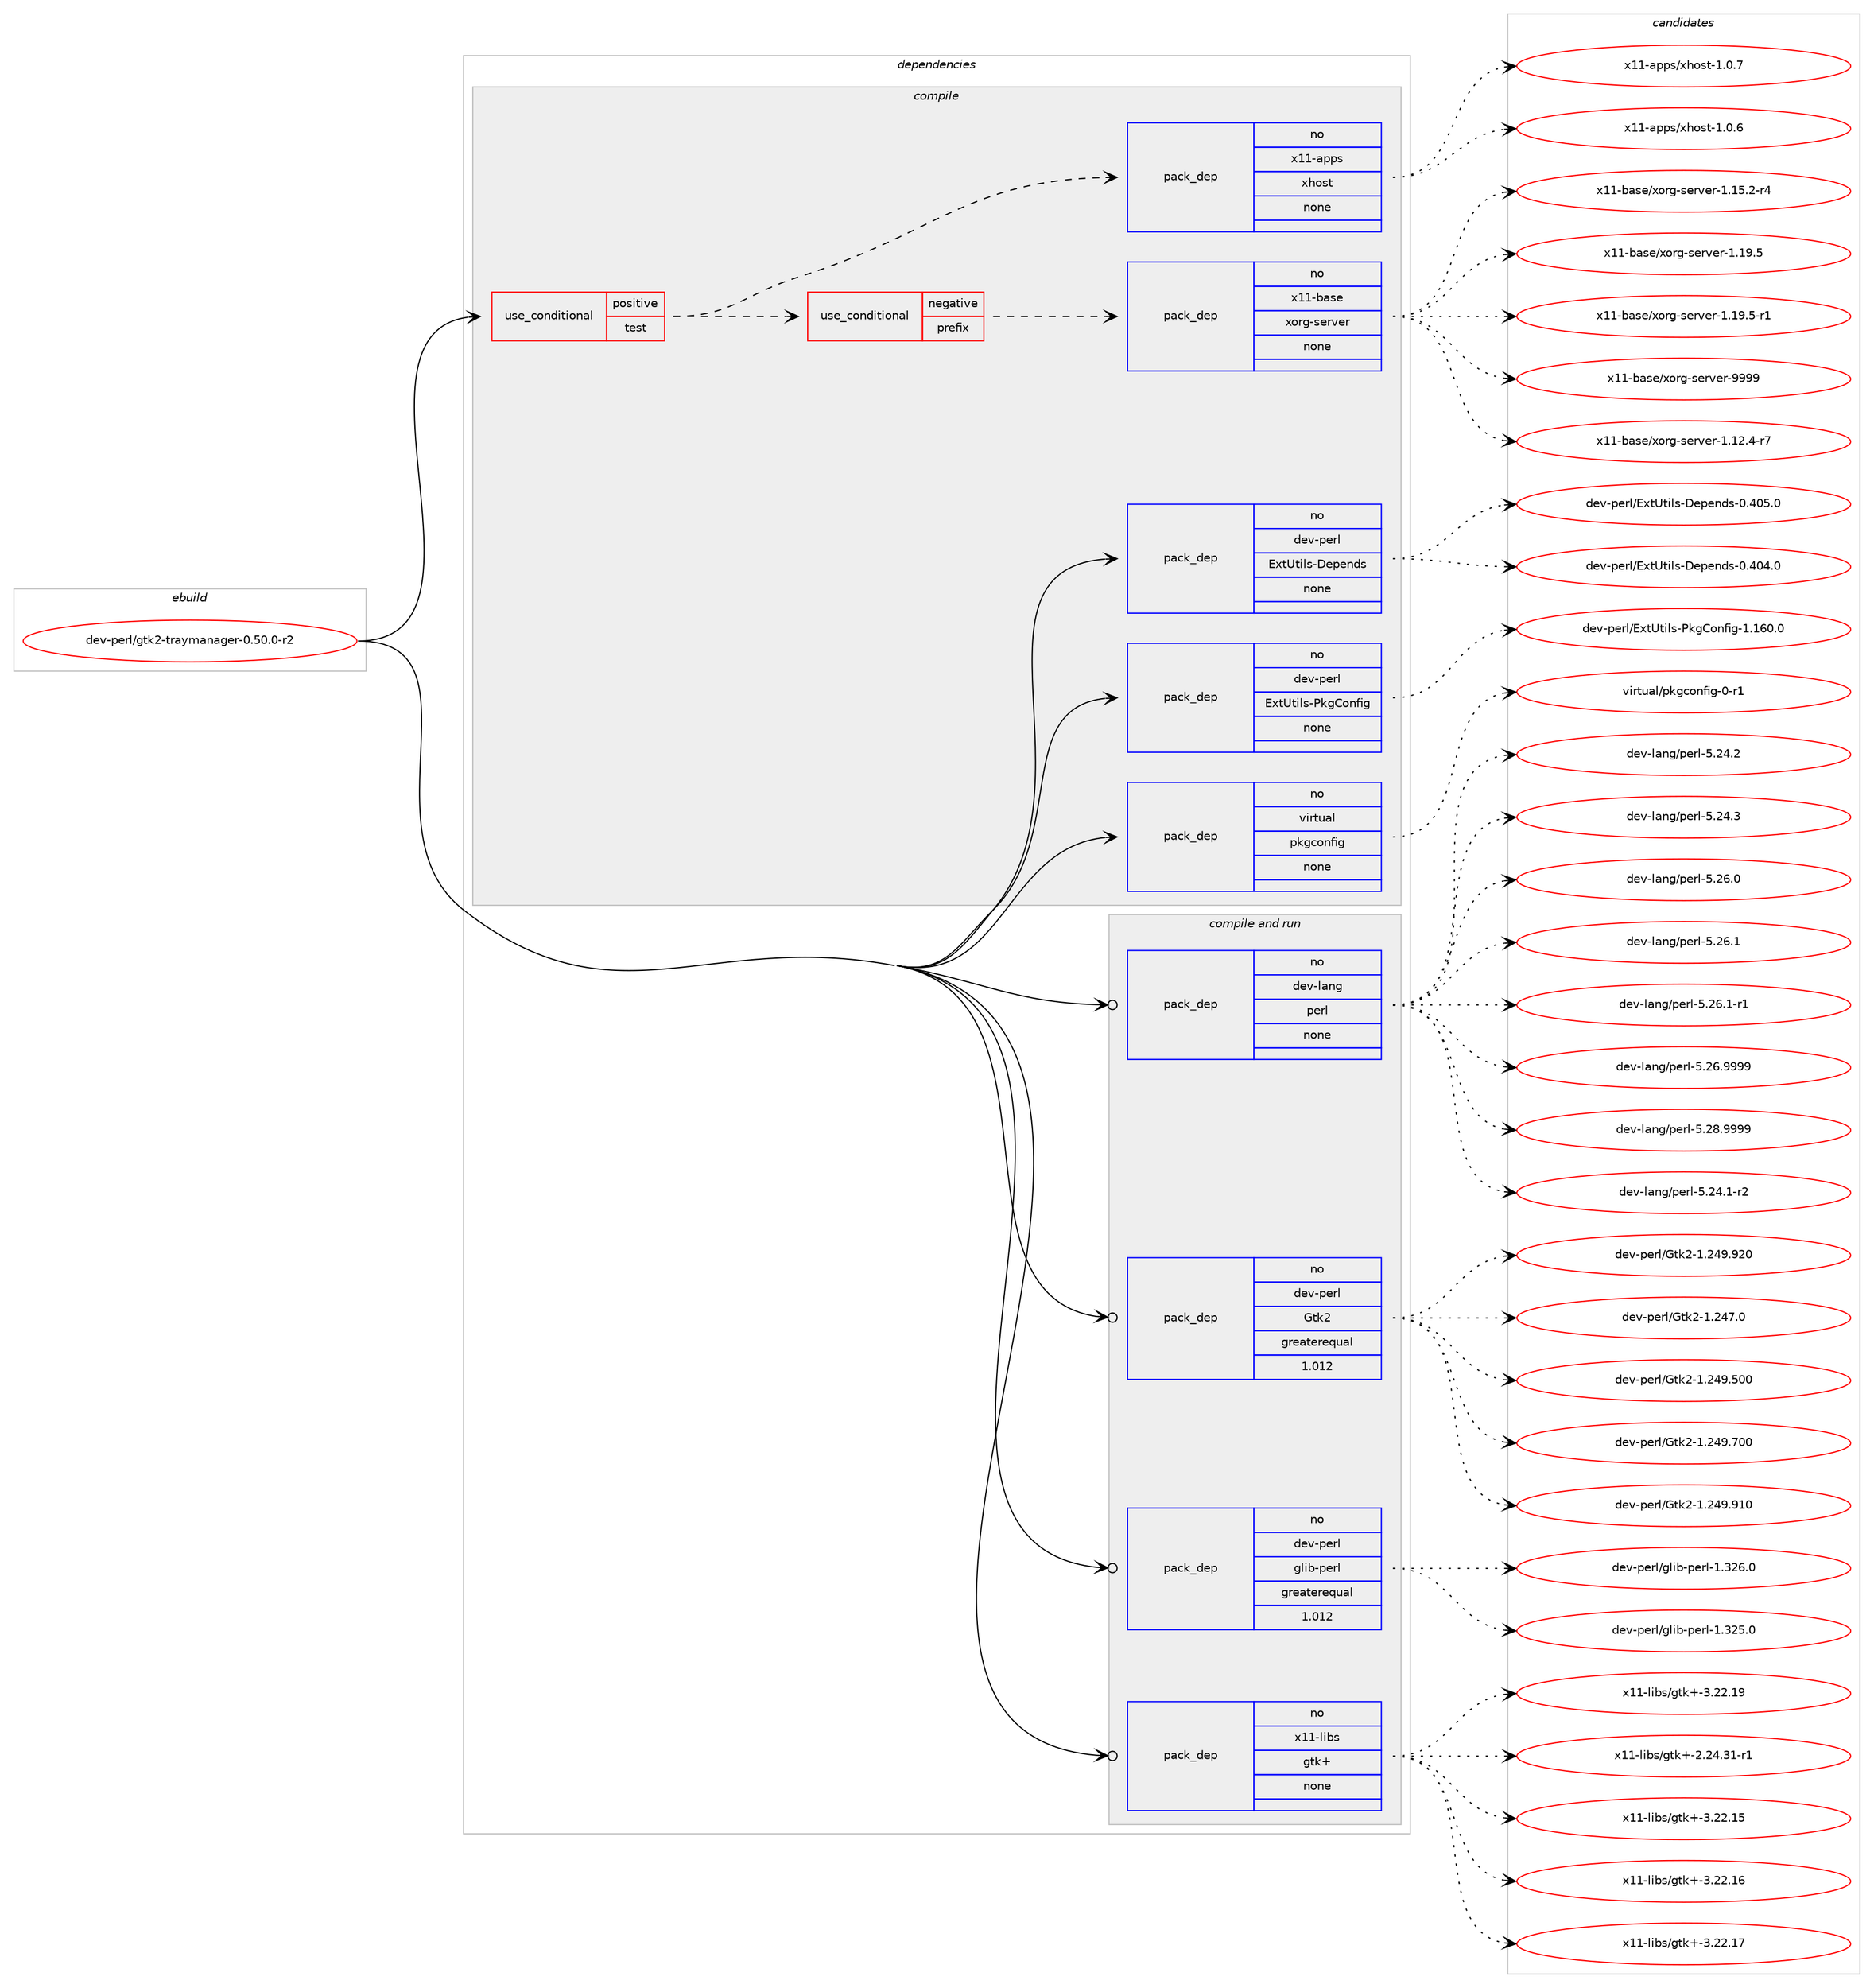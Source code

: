 digraph prolog {

# *************
# Graph options
# *************

newrank=true;
concentrate=true;
compound=true;
graph [rankdir=LR,fontname=Helvetica,fontsize=10,ranksep=1.5];#, ranksep=2.5, nodesep=0.2];
edge  [arrowhead=vee];
node  [fontname=Helvetica,fontsize=10];

# **********
# The ebuild
# **********

subgraph cluster_leftcol {
color=gray;
rank=same;
label=<<i>ebuild</i>>;
id [label="dev-perl/gtk2-traymanager-0.50.0-r2", color=red, width=4, href="../dev-perl/gtk2-traymanager-0.50.0-r2.svg"];
}

# ****************
# The dependencies
# ****************

subgraph cluster_midcol {
color=gray;
label=<<i>dependencies</i>>;
subgraph cluster_compile {
fillcolor="#eeeeee";
style=filled;
label=<<i>compile</i>>;
subgraph cond28308 {
dependency141426 [label=<<TABLE BORDER="0" CELLBORDER="1" CELLSPACING="0" CELLPADDING="4"><TR><TD ROWSPAN="3" CELLPADDING="10">use_conditional</TD></TR><TR><TD>positive</TD></TR><TR><TD>test</TD></TR></TABLE>>, shape=none, color=red];
subgraph cond28309 {
dependency141427 [label=<<TABLE BORDER="0" CELLBORDER="1" CELLSPACING="0" CELLPADDING="4"><TR><TD ROWSPAN="3" CELLPADDING="10">use_conditional</TD></TR><TR><TD>negative</TD></TR><TR><TD>prefix</TD></TR></TABLE>>, shape=none, color=red];
subgraph pack109422 {
dependency141428 [label=<<TABLE BORDER="0" CELLBORDER="1" CELLSPACING="0" CELLPADDING="4" WIDTH="220"><TR><TD ROWSPAN="6" CELLPADDING="30">pack_dep</TD></TR><TR><TD WIDTH="110">no</TD></TR><TR><TD>x11-base</TD></TR><TR><TD>xorg-server</TD></TR><TR><TD>none</TD></TR><TR><TD></TD></TR></TABLE>>, shape=none, color=blue];
}
dependency141427:e -> dependency141428:w [weight=20,style="dashed",arrowhead="vee"];
}
dependency141426:e -> dependency141427:w [weight=20,style="dashed",arrowhead="vee"];
subgraph pack109423 {
dependency141429 [label=<<TABLE BORDER="0" CELLBORDER="1" CELLSPACING="0" CELLPADDING="4" WIDTH="220"><TR><TD ROWSPAN="6" CELLPADDING="30">pack_dep</TD></TR><TR><TD WIDTH="110">no</TD></TR><TR><TD>x11-apps</TD></TR><TR><TD>xhost</TD></TR><TR><TD>none</TD></TR><TR><TD></TD></TR></TABLE>>, shape=none, color=blue];
}
dependency141426:e -> dependency141429:w [weight=20,style="dashed",arrowhead="vee"];
}
id:e -> dependency141426:w [weight=20,style="solid",arrowhead="vee"];
subgraph pack109424 {
dependency141430 [label=<<TABLE BORDER="0" CELLBORDER="1" CELLSPACING="0" CELLPADDING="4" WIDTH="220"><TR><TD ROWSPAN="6" CELLPADDING="30">pack_dep</TD></TR><TR><TD WIDTH="110">no</TD></TR><TR><TD>dev-perl</TD></TR><TR><TD>ExtUtils-Depends</TD></TR><TR><TD>none</TD></TR><TR><TD></TD></TR></TABLE>>, shape=none, color=blue];
}
id:e -> dependency141430:w [weight=20,style="solid",arrowhead="vee"];
subgraph pack109425 {
dependency141431 [label=<<TABLE BORDER="0" CELLBORDER="1" CELLSPACING="0" CELLPADDING="4" WIDTH="220"><TR><TD ROWSPAN="6" CELLPADDING="30">pack_dep</TD></TR><TR><TD WIDTH="110">no</TD></TR><TR><TD>dev-perl</TD></TR><TR><TD>ExtUtils-PkgConfig</TD></TR><TR><TD>none</TD></TR><TR><TD></TD></TR></TABLE>>, shape=none, color=blue];
}
id:e -> dependency141431:w [weight=20,style="solid",arrowhead="vee"];
subgraph pack109426 {
dependency141432 [label=<<TABLE BORDER="0" CELLBORDER="1" CELLSPACING="0" CELLPADDING="4" WIDTH="220"><TR><TD ROWSPAN="6" CELLPADDING="30">pack_dep</TD></TR><TR><TD WIDTH="110">no</TD></TR><TR><TD>virtual</TD></TR><TR><TD>pkgconfig</TD></TR><TR><TD>none</TD></TR><TR><TD></TD></TR></TABLE>>, shape=none, color=blue];
}
id:e -> dependency141432:w [weight=20,style="solid",arrowhead="vee"];
}
subgraph cluster_compileandrun {
fillcolor="#eeeeee";
style=filled;
label=<<i>compile and run</i>>;
subgraph pack109427 {
dependency141433 [label=<<TABLE BORDER="0" CELLBORDER="1" CELLSPACING="0" CELLPADDING="4" WIDTH="220"><TR><TD ROWSPAN="6" CELLPADDING="30">pack_dep</TD></TR><TR><TD WIDTH="110">no</TD></TR><TR><TD>dev-lang</TD></TR><TR><TD>perl</TD></TR><TR><TD>none</TD></TR><TR><TD></TD></TR></TABLE>>, shape=none, color=blue];
}
id:e -> dependency141433:w [weight=20,style="solid",arrowhead="odotvee"];
subgraph pack109428 {
dependency141434 [label=<<TABLE BORDER="0" CELLBORDER="1" CELLSPACING="0" CELLPADDING="4" WIDTH="220"><TR><TD ROWSPAN="6" CELLPADDING="30">pack_dep</TD></TR><TR><TD WIDTH="110">no</TD></TR><TR><TD>dev-perl</TD></TR><TR><TD>Gtk2</TD></TR><TR><TD>greaterequal</TD></TR><TR><TD>1.012</TD></TR></TABLE>>, shape=none, color=blue];
}
id:e -> dependency141434:w [weight=20,style="solid",arrowhead="odotvee"];
subgraph pack109429 {
dependency141435 [label=<<TABLE BORDER="0" CELLBORDER="1" CELLSPACING="0" CELLPADDING="4" WIDTH="220"><TR><TD ROWSPAN="6" CELLPADDING="30">pack_dep</TD></TR><TR><TD WIDTH="110">no</TD></TR><TR><TD>dev-perl</TD></TR><TR><TD>glib-perl</TD></TR><TR><TD>greaterequal</TD></TR><TR><TD>1.012</TD></TR></TABLE>>, shape=none, color=blue];
}
id:e -> dependency141435:w [weight=20,style="solid",arrowhead="odotvee"];
subgraph pack109430 {
dependency141436 [label=<<TABLE BORDER="0" CELLBORDER="1" CELLSPACING="0" CELLPADDING="4" WIDTH="220"><TR><TD ROWSPAN="6" CELLPADDING="30">pack_dep</TD></TR><TR><TD WIDTH="110">no</TD></TR><TR><TD>x11-libs</TD></TR><TR><TD>gtk+</TD></TR><TR><TD>none</TD></TR><TR><TD></TD></TR></TABLE>>, shape=none, color=blue];
}
id:e -> dependency141436:w [weight=20,style="solid",arrowhead="odotvee"];
}
subgraph cluster_run {
fillcolor="#eeeeee";
style=filled;
label=<<i>run</i>>;
}
}

# **************
# The candidates
# **************

subgraph cluster_choices {
rank=same;
color=gray;
label=<<i>candidates</i>>;

subgraph choice109422 {
color=black;
nodesep=1;
choice12049494598971151014712011111410345115101114118101114454946495046524511455 [label="x11-base/xorg-server-1.12.4-r7", color=red, width=4,href="../x11-base/xorg-server-1.12.4-r7.svg"];
choice12049494598971151014712011111410345115101114118101114454946495346504511452 [label="x11-base/xorg-server-1.15.2-r4", color=red, width=4,href="../x11-base/xorg-server-1.15.2-r4.svg"];
choice1204949459897115101471201111141034511510111411810111445494649574653 [label="x11-base/xorg-server-1.19.5", color=red, width=4,href="../x11-base/xorg-server-1.19.5.svg"];
choice12049494598971151014712011111410345115101114118101114454946495746534511449 [label="x11-base/xorg-server-1.19.5-r1", color=red, width=4,href="../x11-base/xorg-server-1.19.5-r1.svg"];
choice120494945989711510147120111114103451151011141181011144557575757 [label="x11-base/xorg-server-9999", color=red, width=4,href="../x11-base/xorg-server-9999.svg"];
dependency141428:e -> choice12049494598971151014712011111410345115101114118101114454946495046524511455:w [style=dotted,weight="100"];
dependency141428:e -> choice12049494598971151014712011111410345115101114118101114454946495346504511452:w [style=dotted,weight="100"];
dependency141428:e -> choice1204949459897115101471201111141034511510111411810111445494649574653:w [style=dotted,weight="100"];
dependency141428:e -> choice12049494598971151014712011111410345115101114118101114454946495746534511449:w [style=dotted,weight="100"];
dependency141428:e -> choice120494945989711510147120111114103451151011141181011144557575757:w [style=dotted,weight="100"];
}
subgraph choice109423 {
color=black;
nodesep=1;
choice1204949459711211211547120104111115116454946484654 [label="x11-apps/xhost-1.0.6", color=red, width=4,href="../x11-apps/xhost-1.0.6.svg"];
choice1204949459711211211547120104111115116454946484655 [label="x11-apps/xhost-1.0.7", color=red, width=4,href="../x11-apps/xhost-1.0.7.svg"];
dependency141429:e -> choice1204949459711211211547120104111115116454946484654:w [style=dotted,weight="100"];
dependency141429:e -> choice1204949459711211211547120104111115116454946484655:w [style=dotted,weight="100"];
}
subgraph choice109424 {
color=black;
nodesep=1;
choice1001011184511210111410847691201168511610510811545681011121011101001154548465248524648 [label="dev-perl/ExtUtils-Depends-0.404.0", color=red, width=4,href="../dev-perl/ExtUtils-Depends-0.404.0.svg"];
choice1001011184511210111410847691201168511610510811545681011121011101001154548465248534648 [label="dev-perl/ExtUtils-Depends-0.405.0", color=red, width=4,href="../dev-perl/ExtUtils-Depends-0.405.0.svg"];
dependency141430:e -> choice1001011184511210111410847691201168511610510811545681011121011101001154548465248524648:w [style=dotted,weight="100"];
dependency141430:e -> choice1001011184511210111410847691201168511610510811545681011121011101001154548465248534648:w [style=dotted,weight="100"];
}
subgraph choice109425 {
color=black;
nodesep=1;
choice100101118451121011141084769120116851161051081154580107103671111101021051034549464954484648 [label="dev-perl/ExtUtils-PkgConfig-1.160.0", color=red, width=4,href="../dev-perl/ExtUtils-PkgConfig-1.160.0.svg"];
dependency141431:e -> choice100101118451121011141084769120116851161051081154580107103671111101021051034549464954484648:w [style=dotted,weight="100"];
}
subgraph choice109426 {
color=black;
nodesep=1;
choice11810511411611797108471121071039911111010210510345484511449 [label="virtual/pkgconfig-0-r1", color=red, width=4,href="../virtual/pkgconfig-0-r1.svg"];
dependency141432:e -> choice11810511411611797108471121071039911111010210510345484511449:w [style=dotted,weight="100"];
}
subgraph choice109427 {
color=black;
nodesep=1;
choice100101118451089711010347112101114108455346505246494511450 [label="dev-lang/perl-5.24.1-r2", color=red, width=4,href="../dev-lang/perl-5.24.1-r2.svg"];
choice10010111845108971101034711210111410845534650524650 [label="dev-lang/perl-5.24.2", color=red, width=4,href="../dev-lang/perl-5.24.2.svg"];
choice10010111845108971101034711210111410845534650524651 [label="dev-lang/perl-5.24.3", color=red, width=4,href="../dev-lang/perl-5.24.3.svg"];
choice10010111845108971101034711210111410845534650544648 [label="dev-lang/perl-5.26.0", color=red, width=4,href="../dev-lang/perl-5.26.0.svg"];
choice10010111845108971101034711210111410845534650544649 [label="dev-lang/perl-5.26.1", color=red, width=4,href="../dev-lang/perl-5.26.1.svg"];
choice100101118451089711010347112101114108455346505446494511449 [label="dev-lang/perl-5.26.1-r1", color=red, width=4,href="../dev-lang/perl-5.26.1-r1.svg"];
choice10010111845108971101034711210111410845534650544657575757 [label="dev-lang/perl-5.26.9999", color=red, width=4,href="../dev-lang/perl-5.26.9999.svg"];
choice10010111845108971101034711210111410845534650564657575757 [label="dev-lang/perl-5.28.9999", color=red, width=4,href="../dev-lang/perl-5.28.9999.svg"];
dependency141433:e -> choice100101118451089711010347112101114108455346505246494511450:w [style=dotted,weight="100"];
dependency141433:e -> choice10010111845108971101034711210111410845534650524650:w [style=dotted,weight="100"];
dependency141433:e -> choice10010111845108971101034711210111410845534650524651:w [style=dotted,weight="100"];
dependency141433:e -> choice10010111845108971101034711210111410845534650544648:w [style=dotted,weight="100"];
dependency141433:e -> choice10010111845108971101034711210111410845534650544649:w [style=dotted,weight="100"];
dependency141433:e -> choice100101118451089711010347112101114108455346505446494511449:w [style=dotted,weight="100"];
dependency141433:e -> choice10010111845108971101034711210111410845534650544657575757:w [style=dotted,weight="100"];
dependency141433:e -> choice10010111845108971101034711210111410845534650564657575757:w [style=dotted,weight="100"];
}
subgraph choice109428 {
color=black;
nodesep=1;
choice100101118451121011141084771116107504549465052554648 [label="dev-perl/Gtk2-1.247.0", color=red, width=4,href="../dev-perl/Gtk2-1.247.0.svg"];
choice1001011184511210111410847711161075045494650525746534848 [label="dev-perl/Gtk2-1.249.500", color=red, width=4,href="../dev-perl/Gtk2-1.249.500.svg"];
choice1001011184511210111410847711161075045494650525746554848 [label="dev-perl/Gtk2-1.249.700", color=red, width=4,href="../dev-perl/Gtk2-1.249.700.svg"];
choice1001011184511210111410847711161075045494650525746574948 [label="dev-perl/Gtk2-1.249.910", color=red, width=4,href="../dev-perl/Gtk2-1.249.910.svg"];
choice1001011184511210111410847711161075045494650525746575048 [label="dev-perl/Gtk2-1.249.920", color=red, width=4,href="../dev-perl/Gtk2-1.249.920.svg"];
dependency141434:e -> choice100101118451121011141084771116107504549465052554648:w [style=dotted,weight="100"];
dependency141434:e -> choice1001011184511210111410847711161075045494650525746534848:w [style=dotted,weight="100"];
dependency141434:e -> choice1001011184511210111410847711161075045494650525746554848:w [style=dotted,weight="100"];
dependency141434:e -> choice1001011184511210111410847711161075045494650525746574948:w [style=dotted,weight="100"];
dependency141434:e -> choice1001011184511210111410847711161075045494650525746575048:w [style=dotted,weight="100"];
}
subgraph choice109429 {
color=black;
nodesep=1;
choice100101118451121011141084710310810598451121011141084549465150534648 [label="dev-perl/glib-perl-1.325.0", color=red, width=4,href="../dev-perl/glib-perl-1.325.0.svg"];
choice100101118451121011141084710310810598451121011141084549465150544648 [label="dev-perl/glib-perl-1.326.0", color=red, width=4,href="../dev-perl/glib-perl-1.326.0.svg"];
dependency141435:e -> choice100101118451121011141084710310810598451121011141084549465150534648:w [style=dotted,weight="100"];
dependency141435:e -> choice100101118451121011141084710310810598451121011141084549465150544648:w [style=dotted,weight="100"];
}
subgraph choice109430 {
color=black;
nodesep=1;
choice12049494510810598115471031161074345504650524651494511449 [label="x11-libs/gtk+-2.24.31-r1", color=red, width=4,href="../x11-libs/gtk+-2.24.31-r1.svg"];
choice1204949451081059811547103116107434551465050464953 [label="x11-libs/gtk+-3.22.15", color=red, width=4,href="../x11-libs/gtk+-3.22.15.svg"];
choice1204949451081059811547103116107434551465050464954 [label="x11-libs/gtk+-3.22.16", color=red, width=4,href="../x11-libs/gtk+-3.22.16.svg"];
choice1204949451081059811547103116107434551465050464955 [label="x11-libs/gtk+-3.22.17", color=red, width=4,href="../x11-libs/gtk+-3.22.17.svg"];
choice1204949451081059811547103116107434551465050464957 [label="x11-libs/gtk+-3.22.19", color=red, width=4,href="../x11-libs/gtk+-3.22.19.svg"];
dependency141436:e -> choice12049494510810598115471031161074345504650524651494511449:w [style=dotted,weight="100"];
dependency141436:e -> choice1204949451081059811547103116107434551465050464953:w [style=dotted,weight="100"];
dependency141436:e -> choice1204949451081059811547103116107434551465050464954:w [style=dotted,weight="100"];
dependency141436:e -> choice1204949451081059811547103116107434551465050464955:w [style=dotted,weight="100"];
dependency141436:e -> choice1204949451081059811547103116107434551465050464957:w [style=dotted,weight="100"];
}
}

}
